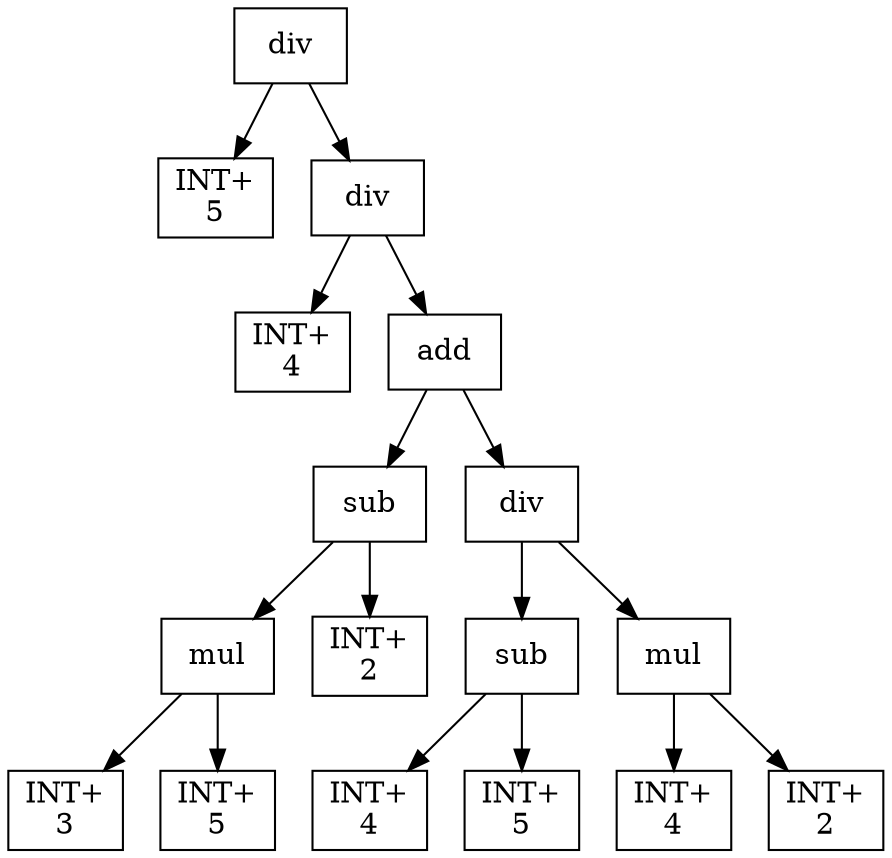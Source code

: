 digraph expr {
  node [shape=box];
  n1 [label="div"];
  n2 [label="INT+\n5"];
  n3 [label="div"];
  n4 [label="INT+\n4"];
  n5 [label="add"];
  n6 [label="sub"];
  n7 [label="mul"];
  n8 [label="INT+\n3"];
  n9 [label="INT+\n5"];
  n7 -> n8;
  n7 -> n9;
  n10 [label="INT+\n2"];
  n6 -> n7;
  n6 -> n10;
  n11 [label="div"];
  n12 [label="sub"];
  n13 [label="INT+\n4"];
  n14 [label="INT+\n5"];
  n12 -> n13;
  n12 -> n14;
  n15 [label="mul"];
  n16 [label="INT+\n4"];
  n17 [label="INT+\n2"];
  n15 -> n16;
  n15 -> n17;
  n11 -> n12;
  n11 -> n15;
  n5 -> n6;
  n5 -> n11;
  n3 -> n4;
  n3 -> n5;
  n1 -> n2;
  n1 -> n3;
}
